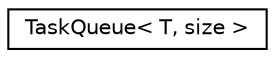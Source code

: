 digraph "Graphical Class Hierarchy"
{
  edge [fontname="Helvetica",fontsize="10",labelfontname="Helvetica",labelfontsize="10"];
  node [fontname="Helvetica",fontsize="10",shape=record];
  rankdir="LR";
  Node1 [label="TaskQueue\< T, size \>",height=0.2,width=0.4,color="black", fillcolor="white", style="filled",URL="$class_task_queue.html",tooltip="TaskQueue serves as a type-safe wrapper around the queue provided by FreeRTOS. "];
}
